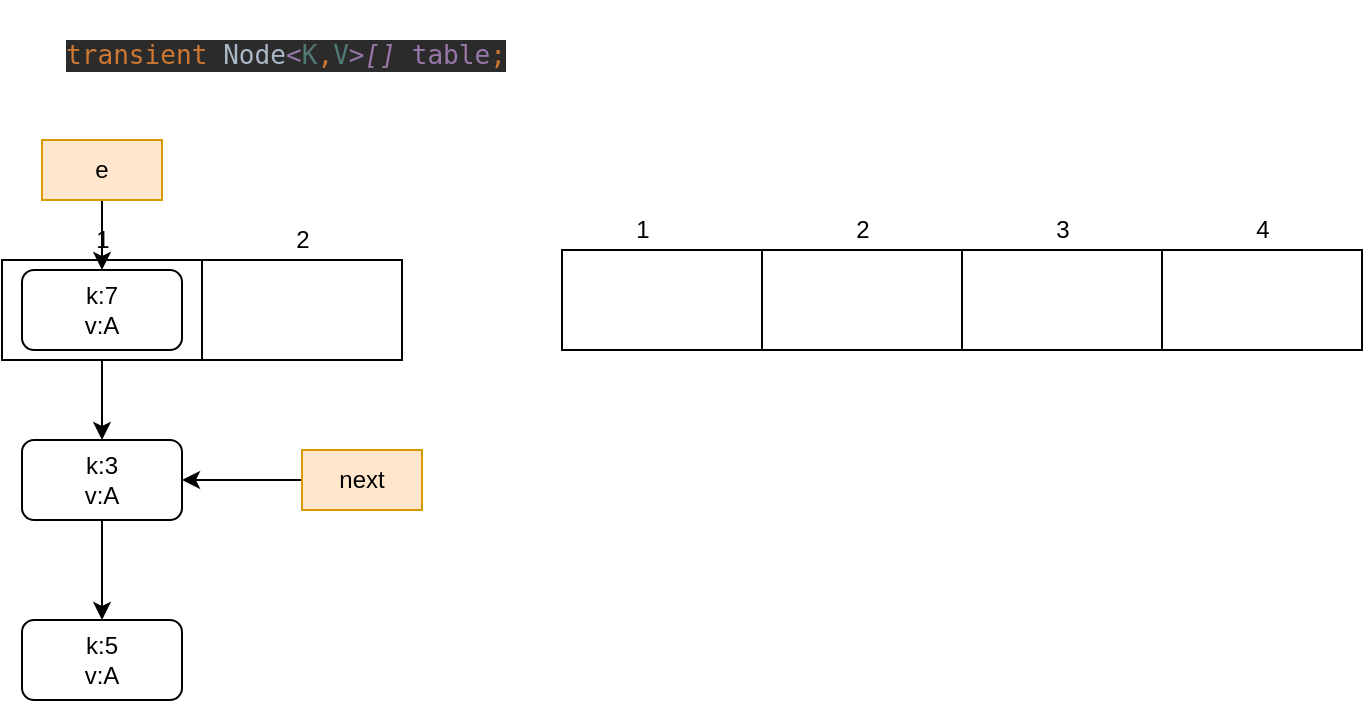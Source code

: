 <mxfile version="15.0.0" type="github">
  <diagram id="_2Rqs48oo1X7rX4bXdT4" name="Page-1">
    <mxGraphModel dx="946" dy="1783" grid="1" gridSize="10" guides="1" tooltips="1" connect="1" arrows="1" fold="1" page="1" pageScale="1" pageWidth="827" pageHeight="1169" math="0" shadow="0">
      <root>
        <mxCell id="0" />
        <mxCell id="1" parent="0" />
        <mxCell id="gy7qwJzGB2RzPUWWVxTw-8" style="edgeStyle=orthogonalEdgeStyle;rounded=0;orthogonalLoop=1;jettySize=auto;html=1;entryX=0.5;entryY=0;entryDx=0;entryDy=0;" edge="1" parent="1" source="gy7qwJzGB2RzPUWWVxTw-1" target="gy7qwJzGB2RzPUWWVxTw-6">
          <mxGeometry relative="1" as="geometry" />
        </mxCell>
        <mxCell id="gy7qwJzGB2RzPUWWVxTw-1" value="" style="rounded=0;whiteSpace=wrap;html=1;" vertex="1" parent="1">
          <mxGeometry x="20" y="60" width="100" height="50" as="geometry" />
        </mxCell>
        <mxCell id="gy7qwJzGB2RzPUWWVxTw-4" value="" style="rounded=0;whiteSpace=wrap;html=1;" vertex="1" parent="1">
          <mxGeometry x="120" y="60" width="100" height="50" as="geometry" />
        </mxCell>
        <mxCell id="gy7qwJzGB2RzPUWWVxTw-5" value="k:7&lt;br&gt;v:A" style="rounded=1;whiteSpace=wrap;html=1;" vertex="1" parent="1">
          <mxGeometry x="30" y="65" width="80" height="40" as="geometry" />
        </mxCell>
        <mxCell id="gy7qwJzGB2RzPUWWVxTw-9" style="edgeStyle=orthogonalEdgeStyle;rounded=0;orthogonalLoop=1;jettySize=auto;html=1;exitX=0.5;exitY=1;exitDx=0;exitDy=0;entryX=0.5;entryY=0;entryDx=0;entryDy=0;" edge="1" parent="1" source="gy7qwJzGB2RzPUWWVxTw-6" target="gy7qwJzGB2RzPUWWVxTw-7">
          <mxGeometry relative="1" as="geometry" />
        </mxCell>
        <mxCell id="gy7qwJzGB2RzPUWWVxTw-6" value="k:3&lt;br&gt;v:A" style="rounded=1;whiteSpace=wrap;html=1;" vertex="1" parent="1">
          <mxGeometry x="30" y="150" width="80" height="40" as="geometry" />
        </mxCell>
        <mxCell id="gy7qwJzGB2RzPUWWVxTw-7" value="k:5&lt;br&gt;v:A" style="rounded=1;whiteSpace=wrap;html=1;" vertex="1" parent="1">
          <mxGeometry x="30" y="240" width="80" height="40" as="geometry" />
        </mxCell>
        <mxCell id="gy7qwJzGB2RzPUWWVxTw-10" value="" style="rounded=0;whiteSpace=wrap;html=1;" vertex="1" parent="1">
          <mxGeometry x="300" y="55" width="100" height="50" as="geometry" />
        </mxCell>
        <mxCell id="gy7qwJzGB2RzPUWWVxTw-11" value="" style="rounded=0;whiteSpace=wrap;html=1;" vertex="1" parent="1">
          <mxGeometry x="400" y="55" width="100" height="50" as="geometry" />
        </mxCell>
        <mxCell id="gy7qwJzGB2RzPUWWVxTw-12" value="" style="rounded=0;whiteSpace=wrap;html=1;" vertex="1" parent="1">
          <mxGeometry x="500" y="55" width="100" height="50" as="geometry" />
        </mxCell>
        <mxCell id="gy7qwJzGB2RzPUWWVxTw-13" value="" style="rounded=0;whiteSpace=wrap;html=1;" vertex="1" parent="1">
          <mxGeometry x="600" y="55" width="100" height="50" as="geometry" />
        </mxCell>
        <mxCell id="gy7qwJzGB2RzPUWWVxTw-14" value="1" style="text;html=1;align=center;verticalAlign=middle;resizable=0;points=[];autosize=1;strokeColor=none;" vertex="1" parent="1">
          <mxGeometry x="60" y="40" width="20" height="20" as="geometry" />
        </mxCell>
        <mxCell id="gy7qwJzGB2RzPUWWVxTw-15" value="2" style="text;html=1;align=center;verticalAlign=middle;resizable=0;points=[];autosize=1;strokeColor=none;" vertex="1" parent="1">
          <mxGeometry x="160" y="40" width="20" height="20" as="geometry" />
        </mxCell>
        <mxCell id="gy7qwJzGB2RzPUWWVxTw-16" value="1" style="text;html=1;align=center;verticalAlign=middle;resizable=0;points=[];autosize=1;strokeColor=none;" vertex="1" parent="1">
          <mxGeometry x="330" y="35" width="20" height="20" as="geometry" />
        </mxCell>
        <mxCell id="gy7qwJzGB2RzPUWWVxTw-17" value="2" style="text;html=1;align=center;verticalAlign=middle;resizable=0;points=[];autosize=1;strokeColor=none;" vertex="1" parent="1">
          <mxGeometry x="440" y="35" width="20" height="20" as="geometry" />
        </mxCell>
        <mxCell id="gy7qwJzGB2RzPUWWVxTw-18" value="3" style="text;html=1;align=center;verticalAlign=middle;resizable=0;points=[];autosize=1;strokeColor=none;" vertex="1" parent="1">
          <mxGeometry x="540" y="35" width="20" height="20" as="geometry" />
        </mxCell>
        <mxCell id="gy7qwJzGB2RzPUWWVxTw-19" value="4" style="text;html=1;align=center;verticalAlign=middle;resizable=0;points=[];autosize=1;strokeColor=none;" vertex="1" parent="1">
          <mxGeometry x="640" y="35" width="20" height="20" as="geometry" />
        </mxCell>
        <mxCell id="gy7qwJzGB2RzPUWWVxTw-26" style="edgeStyle=orthogonalEdgeStyle;rounded=0;orthogonalLoop=1;jettySize=auto;html=1;exitX=0.5;exitY=1;exitDx=0;exitDy=0;entryX=0.5;entryY=0;entryDx=0;entryDy=0;" edge="1" parent="1" source="gy7qwJzGB2RzPUWWVxTw-20" target="gy7qwJzGB2RzPUWWVxTw-5">
          <mxGeometry relative="1" as="geometry" />
        </mxCell>
        <mxCell id="gy7qwJzGB2RzPUWWVxTw-20" value="e" style="rounded=0;whiteSpace=wrap;html=1;fillColor=#ffe6cc;strokeColor=#d79b00;" vertex="1" parent="1">
          <mxGeometry x="40" width="60" height="30" as="geometry" />
        </mxCell>
        <mxCell id="gy7qwJzGB2RzPUWWVxTw-24" style="edgeStyle=orthogonalEdgeStyle;rounded=0;orthogonalLoop=1;jettySize=auto;html=1;entryX=1;entryY=0.5;entryDx=0;entryDy=0;" edge="1" parent="1" source="gy7qwJzGB2RzPUWWVxTw-21" target="gy7qwJzGB2RzPUWWVxTw-6">
          <mxGeometry relative="1" as="geometry" />
        </mxCell>
        <mxCell id="gy7qwJzGB2RzPUWWVxTw-21" value="next" style="rounded=0;whiteSpace=wrap;html=1;fillColor=#ffe6cc;strokeColor=#d79b00;" vertex="1" parent="1">
          <mxGeometry x="170" y="155" width="60" height="30" as="geometry" />
        </mxCell>
        <mxCell id="gy7qwJzGB2RzPUWWVxTw-25" value="&lt;pre style=&quot;background-color: #2b2b2b ; color: #a9b7c6 ; font-family: &amp;quot;jetbrains mono&amp;quot; , monospace ; font-size: 9.8pt&quot;&gt;&lt;span style=&quot;color: #cc7832&quot;&gt;transient &lt;/span&gt;Node&lt;span style=&quot;color: #9876aa ; font-style: italic&quot;&gt;&amp;lt;&lt;/span&gt;&lt;span style=&quot;color: #507874&quot;&gt;K&lt;/span&gt;&lt;span style=&quot;color: #cc7832&quot;&gt;,&lt;/span&gt;&lt;span style=&quot;color: #507874&quot;&gt;V&lt;/span&gt;&lt;span style=&quot;color: #9876aa ; font-style: italic&quot;&gt;&amp;gt;[] &lt;/span&gt;&lt;span style=&quot;color: #9876aa&quot;&gt;table&lt;/span&gt;&lt;span style=&quot;color: #cc7832&quot;&gt;;&lt;br&gt;&lt;/span&gt;&lt;/pre&gt;" style="text;whiteSpace=wrap;html=1;" vertex="1" parent="1">
          <mxGeometry x="50" y="-70" width="250" height="60" as="geometry" />
        </mxCell>
      </root>
    </mxGraphModel>
  </diagram>
</mxfile>
